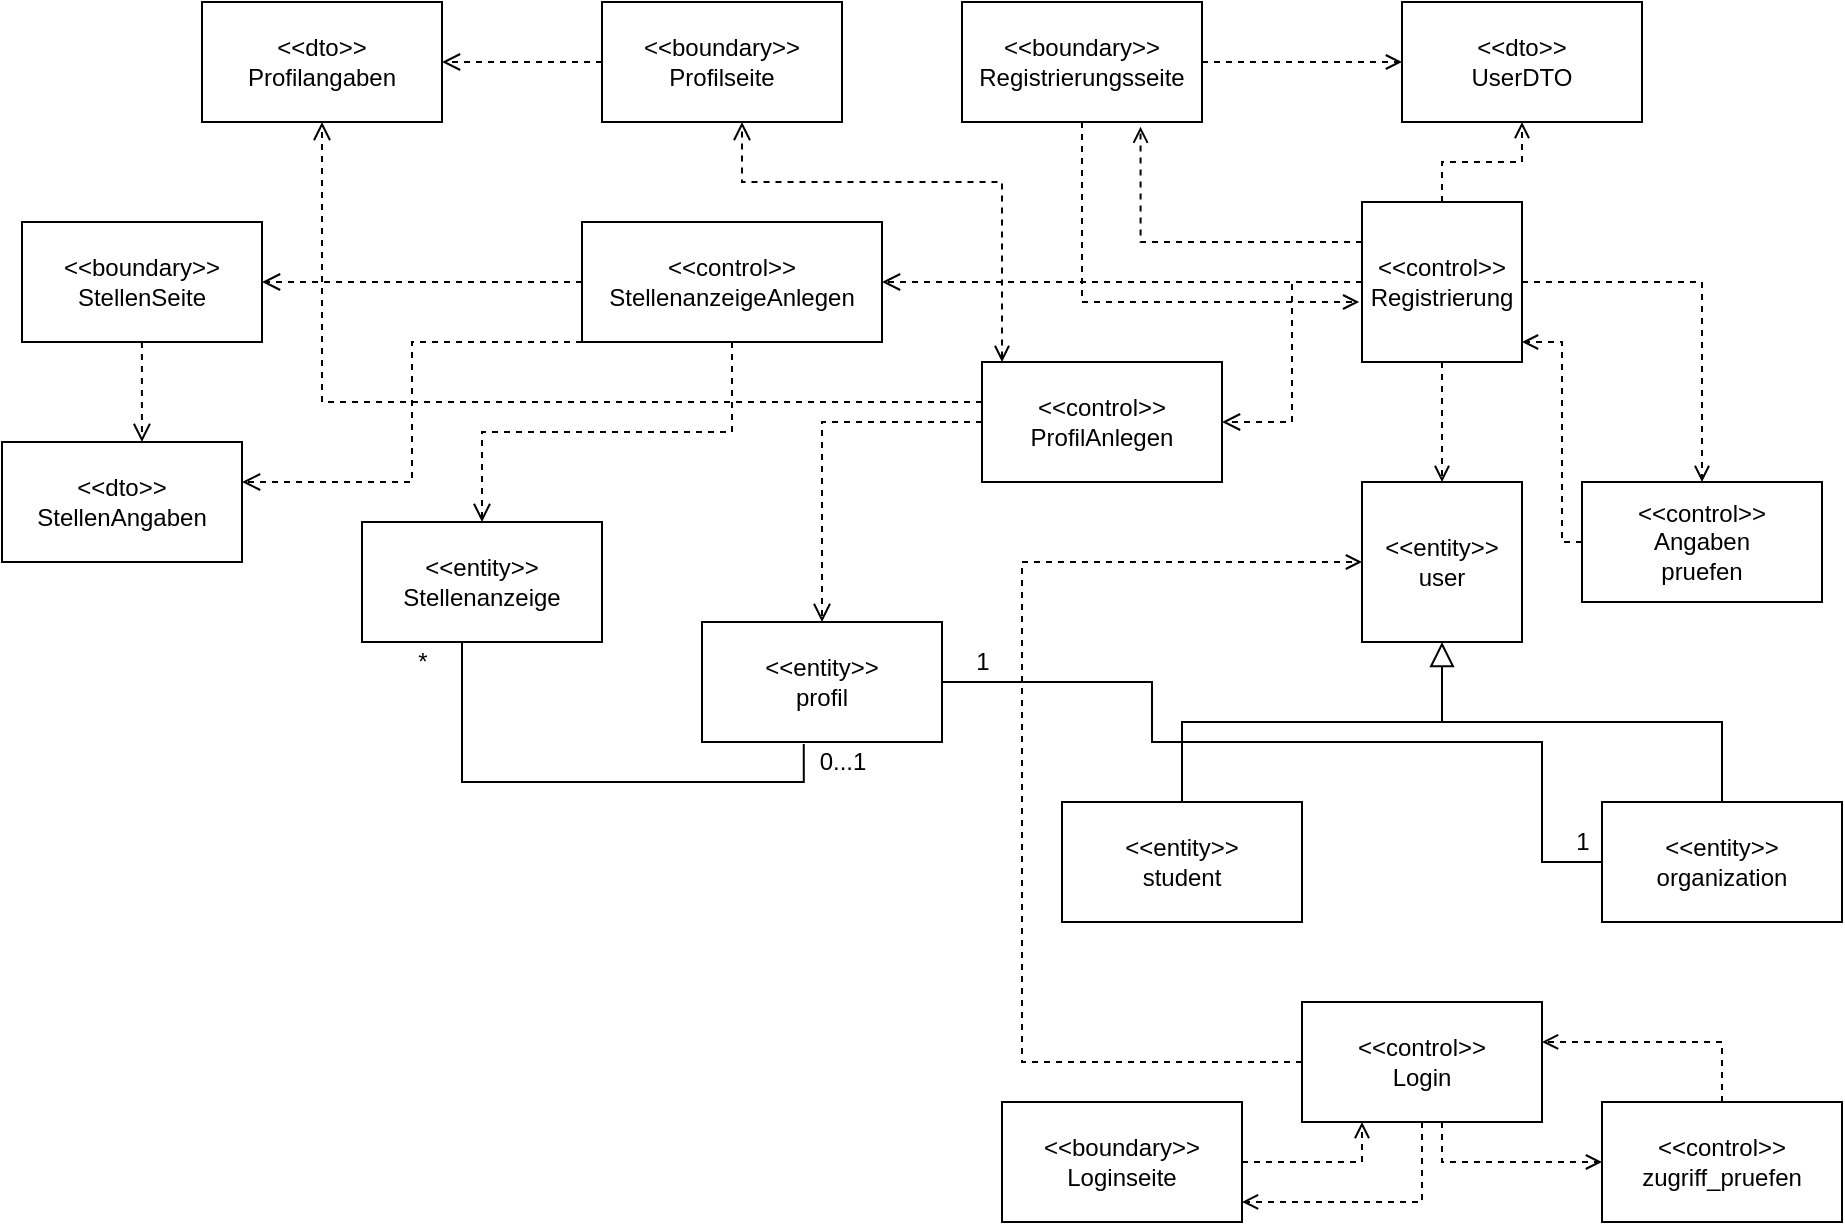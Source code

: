 <mxfile>
    <diagram id="C5RBs43oDa-KdzZeNtuy" name="Page-1">
        <mxGraphModel dx="2519" dy="751" grid="1" gridSize="10" guides="1" tooltips="1" connect="1" arrows="1" fold="1" page="1" pageScale="1" pageWidth="827" pageHeight="1169" math="0" shadow="0">
            <root>
                <mxCell id="WIyWlLk6GJQsqaUBKTNV-0"/>
                <mxCell id="WIyWlLk6GJQsqaUBKTNV-1" parent="WIyWlLk6GJQsqaUBKTNV-0"/>
                <mxCell id="JbvNO5WF17-5NGWWTB2i-3" style="edgeStyle=orthogonalEdgeStyle;rounded=0;orthogonalLoop=1;jettySize=auto;html=1;entryX=0.5;entryY=0;entryDx=0;entryDy=0;dashed=1;endArrow=open;endFill=0;" parent="WIyWlLk6GJQsqaUBKTNV-1" source="JbvNO5WF17-5NGWWTB2i-0" target="JbvNO5WF17-5NGWWTB2i-1" edge="1">
                    <mxGeometry relative="1" as="geometry"/>
                </mxCell>
                <mxCell id="JbvNO5WF17-5NGWWTB2i-10" style="edgeStyle=orthogonalEdgeStyle;rounded=0;orthogonalLoop=1;jettySize=auto;html=1;entryX=0.5;entryY=0;entryDx=0;entryDy=0;dashed=1;endArrow=open;endFill=0;" parent="WIyWlLk6GJQsqaUBKTNV-1" source="JbvNO5WF17-5NGWWTB2i-0" target="JbvNO5WF17-5NGWWTB2i-8" edge="1">
                    <mxGeometry relative="1" as="geometry"/>
                </mxCell>
                <mxCell id="JbvNO5WF17-5NGWWTB2i-15" style="edgeStyle=orthogonalEdgeStyle;rounded=0;orthogonalLoop=1;jettySize=auto;html=1;entryX=0.5;entryY=1;entryDx=0;entryDy=0;dashed=1;endArrow=open;endFill=0;" parent="WIyWlLk6GJQsqaUBKTNV-1" source="JbvNO5WF17-5NGWWTB2i-0" target="JbvNO5WF17-5NGWWTB2i-14" edge="1">
                    <mxGeometry relative="1" as="geometry"/>
                </mxCell>
                <mxCell id="JbvNO5WF17-5NGWWTB2i-18" style="edgeStyle=orthogonalEdgeStyle;rounded=0;orthogonalLoop=1;jettySize=auto;html=1;dashed=1;endArrow=open;endFill=0;entryX=0.744;entryY=1.039;entryDx=0;entryDy=0;entryPerimeter=0;" parent="WIyWlLk6GJQsqaUBKTNV-1" source="JbvNO5WF17-5NGWWTB2i-0" target="JbvNO5WF17-5NGWWTB2i-16" edge="1">
                    <mxGeometry relative="1" as="geometry">
                        <mxPoint x="240" y="260" as="targetPoint"/>
                        <Array as="points">
                            <mxPoint x="249" y="240"/>
                        </Array>
                    </mxGeometry>
                </mxCell>
                <mxCell id="3" style="edgeStyle=orthogonalEdgeStyle;rounded=0;orthogonalLoop=1;jettySize=auto;html=1;endArrow=open;endFill=0;endSize=7;dashed=1;" parent="WIyWlLk6GJQsqaUBKTNV-1" source="JbvNO5WF17-5NGWWTB2i-0" target="2" edge="1">
                    <mxGeometry relative="1" as="geometry"/>
                </mxCell>
                <mxCell id="11" style="edgeStyle=orthogonalEdgeStyle;rounded=0;orthogonalLoop=1;jettySize=auto;html=1;entryX=1;entryY=0.5;entryDx=0;entryDy=0;dashed=1;endArrow=open;endFill=0;endSize=7;" parent="WIyWlLk6GJQsqaUBKTNV-1" source="JbvNO5WF17-5NGWWTB2i-0" target="10" edge="1">
                    <mxGeometry relative="1" as="geometry"/>
                </mxCell>
                <mxCell id="JbvNO5WF17-5NGWWTB2i-0" value="&lt;div&gt;&amp;lt;&amp;lt;control&amp;gt;&amp;gt;&lt;/div&gt;&lt;div&gt;Registrierung&lt;br&gt;&lt;/div&gt;" style="whiteSpace=wrap;html=1;aspect=fixed;" parent="WIyWlLk6GJQsqaUBKTNV-1" vertex="1">
                    <mxGeometry x="360" y="220" width="80" height="80" as="geometry"/>
                </mxCell>
                <mxCell id="JbvNO5WF17-5NGWWTB2i-1" value="&lt;div&gt;&amp;lt;&amp;lt;entity&amp;gt;&amp;gt;&lt;/div&gt;&lt;div&gt;user&lt;br&gt;&lt;/div&gt;" style="whiteSpace=wrap;html=1;aspect=fixed;" parent="WIyWlLk6GJQsqaUBKTNV-1" vertex="1">
                    <mxGeometry x="360" y="360" width="80" height="80" as="geometry"/>
                </mxCell>
                <mxCell id="JbvNO5WF17-5NGWWTB2i-7" style="edgeStyle=orthogonalEdgeStyle;rounded=0;orthogonalLoop=1;jettySize=auto;html=1;endArrow=none;endFill=0;" parent="WIyWlLk6GJQsqaUBKTNV-1" source="JbvNO5WF17-5NGWWTB2i-4" edge="1">
                    <mxGeometry relative="1" as="geometry">
                        <mxPoint x="400" y="460" as="targetPoint"/>
                        <Array as="points">
                            <mxPoint x="270" y="480"/>
                            <mxPoint x="400" y="480"/>
                        </Array>
                    </mxGeometry>
                </mxCell>
                <mxCell id="JbvNO5WF17-5NGWWTB2i-4" value="&lt;div&gt;&amp;lt;&amp;lt;entity&amp;gt;&amp;gt;&lt;/div&gt;&lt;div&gt;student&lt;br&gt;&lt;/div&gt;" style="whiteSpace=wrap;html=1;" parent="WIyWlLk6GJQsqaUBKTNV-1" vertex="1">
                    <mxGeometry x="210" y="520" width="120" height="60" as="geometry"/>
                </mxCell>
                <mxCell id="JbvNO5WF17-5NGWWTB2i-6" style="edgeStyle=orthogonalEdgeStyle;rounded=0;orthogonalLoop=1;jettySize=auto;html=1;endArrow=block;endFill=0;endSize=10;" parent="WIyWlLk6GJQsqaUBKTNV-1" source="JbvNO5WF17-5NGWWTB2i-5" edge="1">
                    <mxGeometry relative="1" as="geometry">
                        <Array as="points">
                            <mxPoint x="540" y="480"/>
                            <mxPoint x="400" y="480"/>
                        </Array>
                        <mxPoint x="400" y="440" as="targetPoint"/>
                    </mxGeometry>
                </mxCell>
                <mxCell id="JbvNO5WF17-5NGWWTB2i-5" value="&lt;div&gt;&amp;lt;&amp;lt;entity&amp;gt;&amp;gt;&lt;/div&gt;&lt;span class=&quot;module__title__link&quot;&gt;organization&lt;/span&gt;" style="whiteSpace=wrap;html=1;" parent="WIyWlLk6GJQsqaUBKTNV-1" vertex="1">
                    <mxGeometry x="480" y="520" width="120" height="60" as="geometry"/>
                </mxCell>
                <mxCell id="JbvNO5WF17-5NGWWTB2i-9" style="edgeStyle=orthogonalEdgeStyle;rounded=0;orthogonalLoop=1;jettySize=auto;html=1;dashed=1;endArrow=open;endFill=0;" parent="WIyWlLk6GJQsqaUBKTNV-1" source="JbvNO5WF17-5NGWWTB2i-8" edge="1">
                    <mxGeometry relative="1" as="geometry">
                        <mxPoint x="440" y="290" as="targetPoint"/>
                        <Array as="points">
                            <mxPoint x="460" y="390"/>
                            <mxPoint x="460" y="290"/>
                            <mxPoint x="441" y="290"/>
                        </Array>
                    </mxGeometry>
                </mxCell>
                <mxCell id="JbvNO5WF17-5NGWWTB2i-8" value="&lt;div&gt;&amp;lt;&amp;lt;control&amp;gt;&amp;gt;&lt;/div&gt;&lt;div&gt;Angaben&lt;br&gt;&lt;/div&gt;pruefen" style="whiteSpace=wrap;html=1;" parent="WIyWlLk6GJQsqaUBKTNV-1" vertex="1">
                    <mxGeometry x="470" y="360" width="120" height="60" as="geometry"/>
                </mxCell>
                <mxCell id="JbvNO5WF17-5NGWWTB2i-14" value="&lt;div&gt;&amp;lt;&amp;lt;dto&amp;gt;&amp;gt;&lt;/div&gt;&lt;div&gt;UserDTO&lt;br&gt;&lt;/div&gt;" style="whiteSpace=wrap;html=1;" parent="WIyWlLk6GJQsqaUBKTNV-1" vertex="1">
                    <mxGeometry x="380" y="120" width="120" height="60" as="geometry"/>
                </mxCell>
                <mxCell id="JbvNO5WF17-5NGWWTB2i-17" style="edgeStyle=orthogonalEdgeStyle;rounded=0;orthogonalLoop=1;jettySize=auto;html=1;entryX=0;entryY=0.5;entryDx=0;entryDy=0;dashed=1;endArrow=open;endFill=0;" parent="WIyWlLk6GJQsqaUBKTNV-1" source="JbvNO5WF17-5NGWWTB2i-16" target="JbvNO5WF17-5NGWWTB2i-14" edge="1">
                    <mxGeometry relative="1" as="geometry"/>
                </mxCell>
                <mxCell id="JbvNO5WF17-5NGWWTB2i-19" style="edgeStyle=orthogonalEdgeStyle;rounded=0;orthogonalLoop=1;jettySize=auto;html=1;entryX=-0.017;entryY=0.617;entryDx=0;entryDy=0;entryPerimeter=0;dashed=1;endArrow=open;endFill=0;" parent="WIyWlLk6GJQsqaUBKTNV-1" source="JbvNO5WF17-5NGWWTB2i-16" target="JbvNO5WF17-5NGWWTB2i-0" edge="1">
                    <mxGeometry relative="1" as="geometry">
                        <Array as="points">
                            <mxPoint x="220" y="270"/>
                            <mxPoint x="359" y="270"/>
                        </Array>
                    </mxGeometry>
                </mxCell>
                <mxCell id="JbvNO5WF17-5NGWWTB2i-16" value="&lt;div&gt;&amp;lt;&amp;lt;boundary&amp;gt;&amp;gt;&lt;br&gt;&lt;/div&gt;&lt;div&gt;Registrierungsseite&lt;/div&gt;" style="whiteSpace=wrap;html=1;" parent="WIyWlLk6GJQsqaUBKTNV-1" vertex="1">
                    <mxGeometry x="160" y="120" width="120" height="60" as="geometry"/>
                </mxCell>
                <mxCell id="JbvNO5WF17-5NGWWTB2i-24" style="edgeStyle=orthogonalEdgeStyle;rounded=0;orthogonalLoop=1;jettySize=auto;html=1;entryX=0;entryY=0.5;entryDx=0;entryDy=0;dashed=1;endArrow=open;endFill=0;" parent="WIyWlLk6GJQsqaUBKTNV-1" source="JbvNO5WF17-5NGWWTB2i-23" target="JbvNO5WF17-5NGWWTB2i-1" edge="1">
                    <mxGeometry relative="1" as="geometry">
                        <Array as="points">
                            <mxPoint x="190" y="650"/>
                            <mxPoint x="190" y="400"/>
                        </Array>
                    </mxGeometry>
                </mxCell>
                <mxCell id="JbvNO5WF17-5NGWWTB2i-34" style="edgeStyle=orthogonalEdgeStyle;rounded=0;orthogonalLoop=1;jettySize=auto;html=1;entryX=1;entryY=0.833;entryDx=0;entryDy=0;entryPerimeter=0;dashed=1;endArrow=open;endFill=0;" parent="WIyWlLk6GJQsqaUBKTNV-1" source="JbvNO5WF17-5NGWWTB2i-23" target="JbvNO5WF17-5NGWWTB2i-25" edge="1">
                    <mxGeometry relative="1" as="geometry">
                        <Array as="points">
                            <mxPoint x="390" y="720"/>
                        </Array>
                    </mxGeometry>
                </mxCell>
                <mxCell id="JbvNO5WF17-5NGWWTB2i-41" style="edgeStyle=orthogonalEdgeStyle;rounded=0;orthogonalLoop=1;jettySize=auto;html=1;dashed=1;endArrow=open;endFill=0;entryX=0;entryY=0.5;entryDx=0;entryDy=0;" parent="WIyWlLk6GJQsqaUBKTNV-1" source="JbvNO5WF17-5NGWWTB2i-23" target="JbvNO5WF17-5NGWWTB2i-36" edge="1">
                    <mxGeometry relative="1" as="geometry">
                        <mxPoint x="430" y="700" as="targetPoint"/>
                        <Array as="points">
                            <mxPoint x="400" y="700"/>
                        </Array>
                    </mxGeometry>
                </mxCell>
                <mxCell id="JbvNO5WF17-5NGWWTB2i-23" value="&lt;div&gt;&amp;lt;&amp;lt;control&amp;gt;&amp;gt;&lt;/div&gt;&lt;div&gt;Login&lt;br&gt;&lt;/div&gt;" style="whiteSpace=wrap;html=1;" parent="WIyWlLk6GJQsqaUBKTNV-1" vertex="1">
                    <mxGeometry x="330" y="620" width="120" height="60" as="geometry"/>
                </mxCell>
                <mxCell id="JbvNO5WF17-5NGWWTB2i-35" style="edgeStyle=orthogonalEdgeStyle;rounded=0;orthogonalLoop=1;jettySize=auto;html=1;entryX=0.25;entryY=1;entryDx=0;entryDy=0;dashed=1;endArrow=open;endFill=0;" parent="WIyWlLk6GJQsqaUBKTNV-1" source="JbvNO5WF17-5NGWWTB2i-25" target="JbvNO5WF17-5NGWWTB2i-23" edge="1">
                    <mxGeometry relative="1" as="geometry"/>
                </mxCell>
                <mxCell id="JbvNO5WF17-5NGWWTB2i-25" value="&lt;div&gt;&amp;lt;&amp;lt;boundary&amp;gt;&amp;gt;&lt;/div&gt;&lt;div&gt;Loginseite&lt;br&gt;&lt;/div&gt;" style="whiteSpace=wrap;html=1;" parent="WIyWlLk6GJQsqaUBKTNV-1" vertex="1">
                    <mxGeometry x="180" y="670" width="120" height="60" as="geometry"/>
                </mxCell>
                <mxCell id="JbvNO5WF17-5NGWWTB2i-40" style="edgeStyle=orthogonalEdgeStyle;rounded=0;orthogonalLoop=1;jettySize=auto;html=1;entryX=1;entryY=0.333;entryDx=0;entryDy=0;entryPerimeter=0;dashed=1;endArrow=open;endFill=0;" parent="WIyWlLk6GJQsqaUBKTNV-1" source="JbvNO5WF17-5NGWWTB2i-36" target="JbvNO5WF17-5NGWWTB2i-23" edge="1">
                    <mxGeometry relative="1" as="geometry">
                        <Array as="points">
                            <mxPoint x="540" y="640"/>
                        </Array>
                    </mxGeometry>
                </mxCell>
                <mxCell id="JbvNO5WF17-5NGWWTB2i-36" value="&lt;div&gt;&amp;lt;&amp;lt;control&amp;gt;&amp;gt;&lt;/div&gt;&lt;div&gt;zugriff_pruefen&lt;br&gt;&lt;/div&gt;" style="whiteSpace=wrap;html=1;" parent="WIyWlLk6GJQsqaUBKTNV-1" vertex="1">
                    <mxGeometry x="480" y="670" width="120" height="60" as="geometry"/>
                </mxCell>
                <mxCell id="6" style="edgeStyle=orthogonalEdgeStyle;rounded=0;orthogonalLoop=1;jettySize=auto;html=1;endArrow=none;endFill=0;endSize=7;entryX=0;entryY=0.5;entryDx=0;entryDy=0;" parent="WIyWlLk6GJQsqaUBKTNV-1" source="0" target="JbvNO5WF17-5NGWWTB2i-5" edge="1">
                    <mxGeometry relative="1" as="geometry">
                        <Array as="points">
                            <mxPoint x="255" y="460"/>
                            <mxPoint x="255" y="490"/>
                            <mxPoint x="450" y="490"/>
                            <mxPoint x="450" y="550"/>
                        </Array>
                    </mxGeometry>
                </mxCell>
                <mxCell id="0" value="&lt;div&gt;&amp;lt;&amp;lt;entity&amp;gt;&amp;gt;&lt;/div&gt;&lt;div&gt;profil&lt;br&gt;&lt;/div&gt;" style="whiteSpace=wrap;html=1;" parent="WIyWlLk6GJQsqaUBKTNV-1" vertex="1">
                    <mxGeometry x="30" y="430" width="120" height="60" as="geometry"/>
                </mxCell>
                <mxCell id="7" style="edgeStyle=orthogonalEdgeStyle;rounded=0;orthogonalLoop=1;jettySize=auto;html=1;entryX=0.5;entryY=0;entryDx=0;entryDy=0;endArrow=open;endFill=0;endSize=7;dashed=1;" parent="WIyWlLk6GJQsqaUBKTNV-1" source="2" target="0" edge="1">
                    <mxGeometry relative="1" as="geometry"/>
                </mxCell>
                <mxCell id="14" style="edgeStyle=orthogonalEdgeStyle;rounded=0;orthogonalLoop=1;jettySize=auto;html=1;dashed=1;endArrow=open;endFill=0;endSize=7;startArrow=open;startFill=0;" parent="WIyWlLk6GJQsqaUBKTNV-1" source="2" target="13" edge="1">
                    <mxGeometry relative="1" as="geometry">
                        <mxPoint x="70" y="200" as="targetPoint"/>
                        <Array as="points">
                            <mxPoint x="180" y="210"/>
                            <mxPoint x="50" y="210"/>
                        </Array>
                    </mxGeometry>
                </mxCell>
                <mxCell id="18" style="edgeStyle=orthogonalEdgeStyle;rounded=0;orthogonalLoop=1;jettySize=auto;html=1;dashed=1;startArrow=none;startFill=0;endArrow=open;endFill=0;endSize=7;" parent="WIyWlLk6GJQsqaUBKTNV-1" source="2" target="16" edge="1">
                    <mxGeometry relative="1" as="geometry">
                        <Array as="points">
                            <mxPoint x="-160" y="320"/>
                        </Array>
                    </mxGeometry>
                </mxCell>
                <mxCell id="2" value="&lt;div&gt;&amp;lt;&amp;lt;control&amp;gt;&amp;gt;&lt;/div&gt;&lt;div&gt;ProfilAnlegen&lt;/div&gt;" style="whiteSpace=wrap;html=1;" parent="WIyWlLk6GJQsqaUBKTNV-1" vertex="1">
                    <mxGeometry x="170" y="300" width="120" height="60" as="geometry"/>
                </mxCell>
                <mxCell id="28" style="edgeStyle=orthogonalEdgeStyle;rounded=0;orthogonalLoop=1;jettySize=auto;html=1;entryX=0.424;entryY=1.017;entryDx=0;entryDy=0;entryPerimeter=0;startArrow=none;startFill=0;endArrow=none;endFill=0;endSize=7;" parent="WIyWlLk6GJQsqaUBKTNV-1" source="8" target="0" edge="1">
                    <mxGeometry relative="1" as="geometry">
                        <Array as="points">
                            <mxPoint x="-90" y="510"/>
                            <mxPoint x="81" y="510"/>
                        </Array>
                    </mxGeometry>
                </mxCell>
                <mxCell id="8" value="&lt;div&gt;&amp;lt;&amp;lt;entity&amp;gt;&amp;gt;&lt;/div&gt;&lt;div&gt;Stellenanzeige&lt;br&gt;&lt;/div&gt;" style="whiteSpace=wrap;html=1;" parent="WIyWlLk6GJQsqaUBKTNV-1" vertex="1">
                    <mxGeometry x="-140" y="380" width="120" height="60" as="geometry"/>
                </mxCell>
                <mxCell id="12" style="edgeStyle=orthogonalEdgeStyle;rounded=0;orthogonalLoop=1;jettySize=auto;html=1;entryX=0.5;entryY=0;entryDx=0;entryDy=0;dashed=1;endArrow=open;endFill=0;endSize=7;" parent="WIyWlLk6GJQsqaUBKTNV-1" source="10" target="8" edge="1">
                    <mxGeometry relative="1" as="geometry"/>
                </mxCell>
                <mxCell id="25" style="edgeStyle=orthogonalEdgeStyle;rounded=0;orthogonalLoop=1;jettySize=auto;html=1;entryX=1;entryY=0.5;entryDx=0;entryDy=0;dashed=1;startArrow=none;startFill=0;endArrow=open;endFill=0;endSize=7;" parent="WIyWlLk6GJQsqaUBKTNV-1" source="10" target="24" edge="1">
                    <mxGeometry relative="1" as="geometry"/>
                </mxCell>
                <mxCell id="27" style="edgeStyle=orthogonalEdgeStyle;rounded=0;orthogonalLoop=1;jettySize=auto;html=1;dashed=1;startArrow=none;startFill=0;endArrow=open;endFill=0;endSize=7;" parent="WIyWlLk6GJQsqaUBKTNV-1" source="10" target="22" edge="1">
                    <mxGeometry relative="1" as="geometry">
                        <Array as="points">
                            <mxPoint x="-115" y="290"/>
                            <mxPoint x="-115" y="360"/>
                        </Array>
                    </mxGeometry>
                </mxCell>
                <mxCell id="10" value="&lt;div&gt;&amp;lt;&amp;lt;control&amp;gt;&amp;gt;&lt;/div&gt;&lt;div&gt;StellenanzeigeAnlegen&lt;/div&gt;" style="whiteSpace=wrap;html=1;" parent="WIyWlLk6GJQsqaUBKTNV-1" vertex="1">
                    <mxGeometry x="-30" y="230" width="150" height="60" as="geometry"/>
                </mxCell>
                <mxCell id="15" style="edgeStyle=orthogonalEdgeStyle;rounded=0;orthogonalLoop=1;jettySize=auto;html=1;dashed=1;startArrow=none;startFill=0;endArrow=open;endFill=0;endSize=7;entryX=1;entryY=0.5;entryDx=0;entryDy=0;" parent="WIyWlLk6GJQsqaUBKTNV-1" source="13" target="16" edge="1">
                    <mxGeometry relative="1" as="geometry">
                        <mxPoint x="-90.0" y="150" as="targetPoint"/>
                    </mxGeometry>
                </mxCell>
                <mxCell id="13" value="&lt;div&gt;&amp;lt;&amp;lt;boundary&amp;gt;&amp;gt;&lt;br&gt;&lt;/div&gt;&lt;div&gt;Profilseite&lt;/div&gt;" style="whiteSpace=wrap;html=1;" parent="WIyWlLk6GJQsqaUBKTNV-1" vertex="1">
                    <mxGeometry x="-20" y="120" width="120" height="60" as="geometry"/>
                </mxCell>
                <mxCell id="16" value="&amp;lt;&amp;lt;dto&amp;gt;&amp;gt;&lt;br&gt;Profilangaben" style="whiteSpace=wrap;html=1;" parent="WIyWlLk6GJQsqaUBKTNV-1" vertex="1">
                    <mxGeometry x="-220" y="120" width="120" height="60" as="geometry"/>
                </mxCell>
                <mxCell id="20" value="1" style="text;html=1;align=center;verticalAlign=middle;resizable=0;points=[];autosize=1;strokeColor=none;fillColor=none;" parent="WIyWlLk6GJQsqaUBKTNV-1" vertex="1">
                    <mxGeometry x="160" y="440" width="20" height="20" as="geometry"/>
                </mxCell>
                <mxCell id="21" value="1" style="text;html=1;align=center;verticalAlign=middle;resizable=0;points=[];autosize=1;strokeColor=none;fillColor=none;" parent="WIyWlLk6GJQsqaUBKTNV-1" vertex="1">
                    <mxGeometry x="460" y="530" width="20" height="20" as="geometry"/>
                </mxCell>
                <mxCell id="22" value="&amp;lt;&amp;lt;dto&amp;gt;&amp;gt;&lt;br&gt;StellenAngaben" style="whiteSpace=wrap;html=1;" parent="WIyWlLk6GJQsqaUBKTNV-1" vertex="1">
                    <mxGeometry x="-320" y="340" width="120" height="60" as="geometry"/>
                </mxCell>
                <mxCell id="26" style="edgeStyle=orthogonalEdgeStyle;rounded=0;orthogonalLoop=1;jettySize=auto;html=1;entryX=0.583;entryY=0;entryDx=0;entryDy=0;entryPerimeter=0;dashed=1;startArrow=none;startFill=0;endArrow=open;endFill=0;endSize=7;" parent="WIyWlLk6GJQsqaUBKTNV-1" source="24" target="22" edge="1">
                    <mxGeometry relative="1" as="geometry"/>
                </mxCell>
                <mxCell id="24" value="&lt;div&gt;&amp;lt;&amp;lt;boundary&amp;gt;&amp;gt;&lt;br&gt;&lt;/div&gt;&lt;div&gt;StellenSeite&lt;/div&gt;" style="whiteSpace=wrap;html=1;" parent="WIyWlLk6GJQsqaUBKTNV-1" vertex="1">
                    <mxGeometry x="-310" y="230" width="120" height="60" as="geometry"/>
                </mxCell>
                <mxCell id="29" value="0...1" style="text;html=1;align=center;verticalAlign=middle;resizable=0;points=[];autosize=1;strokeColor=none;fillColor=none;" parent="WIyWlLk6GJQsqaUBKTNV-1" vertex="1">
                    <mxGeometry x="80" y="490" width="40" height="20" as="geometry"/>
                </mxCell>
                <mxCell id="30" value="*" style="text;html=1;align=center;verticalAlign=middle;resizable=0;points=[];autosize=1;strokeColor=none;fillColor=none;" parent="WIyWlLk6GJQsqaUBKTNV-1" vertex="1">
                    <mxGeometry x="-120" y="440" width="20" height="20" as="geometry"/>
                </mxCell>
            </root>
        </mxGraphModel>
    </diagram>
</mxfile>
